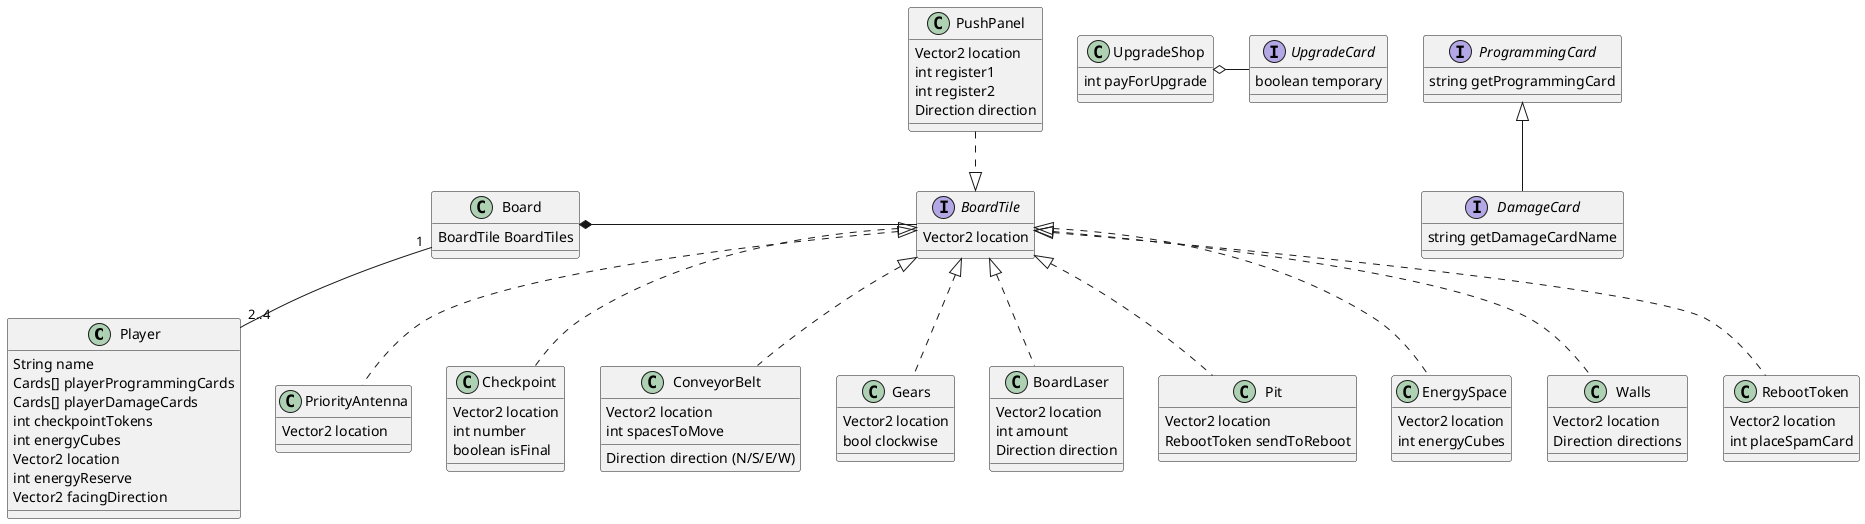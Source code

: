 @startuml

class Player {
    String name
    Cards[] playerProgrammingCards
    Cards[] playerDamageCards
    int checkpointTokens
    int energyCubes
    Vector2 location
    int energyReserve
    Vector2 facingDirection
}

class Board {
    BoardTile BoardTiles
}
Board *- BoardTile
Board "1" -- "2..4" Player

interface BoardTile {
    Vector2 location
}

class RebootToken implements BoardTile {
    Vector2 location
    int placeSpamCard
}
class PriorityAntenna implements BoardTile {
    Vector2 location
 }
class Checkpoint implements BoardTile {
    Vector2 location
    int number
    boolean isFinal
}
class ConveyorBelt implements BoardTile {
    Vector2 location
    int spacesToMove
    Direction direction (N/S/E/W)
}
class PushPanel {
    Vector2 location
    int register1
    int register2
    Direction direction
}
BoardTile <|.up. PushPanel
class Gears implements BoardTile {
    Vector2 location
    bool clockwise
}
class BoardLaser implements BoardTile {
    Vector2 location
    int amount
    Direction direction
}
class Pit implements BoardTile {
    Vector2 location
    RebootToken sendToReboot
}
class EnergySpace implements BoardTile {
    Vector2 location
    int energyCubes
}
class Walls implements BoardTile {
    Vector2 location
    Direction directions
}

class UpgradeShop {
    int payForUpgrade
}
UpgradeShop o- UpgradeCard

interface ProgrammingCard {
    string getProgrammingCard
}

interface DamageCard implements ProgrammingCard {
    string getDamageCardName
}

interface UpgradeCard {
    boolean temporary
}

@enduml